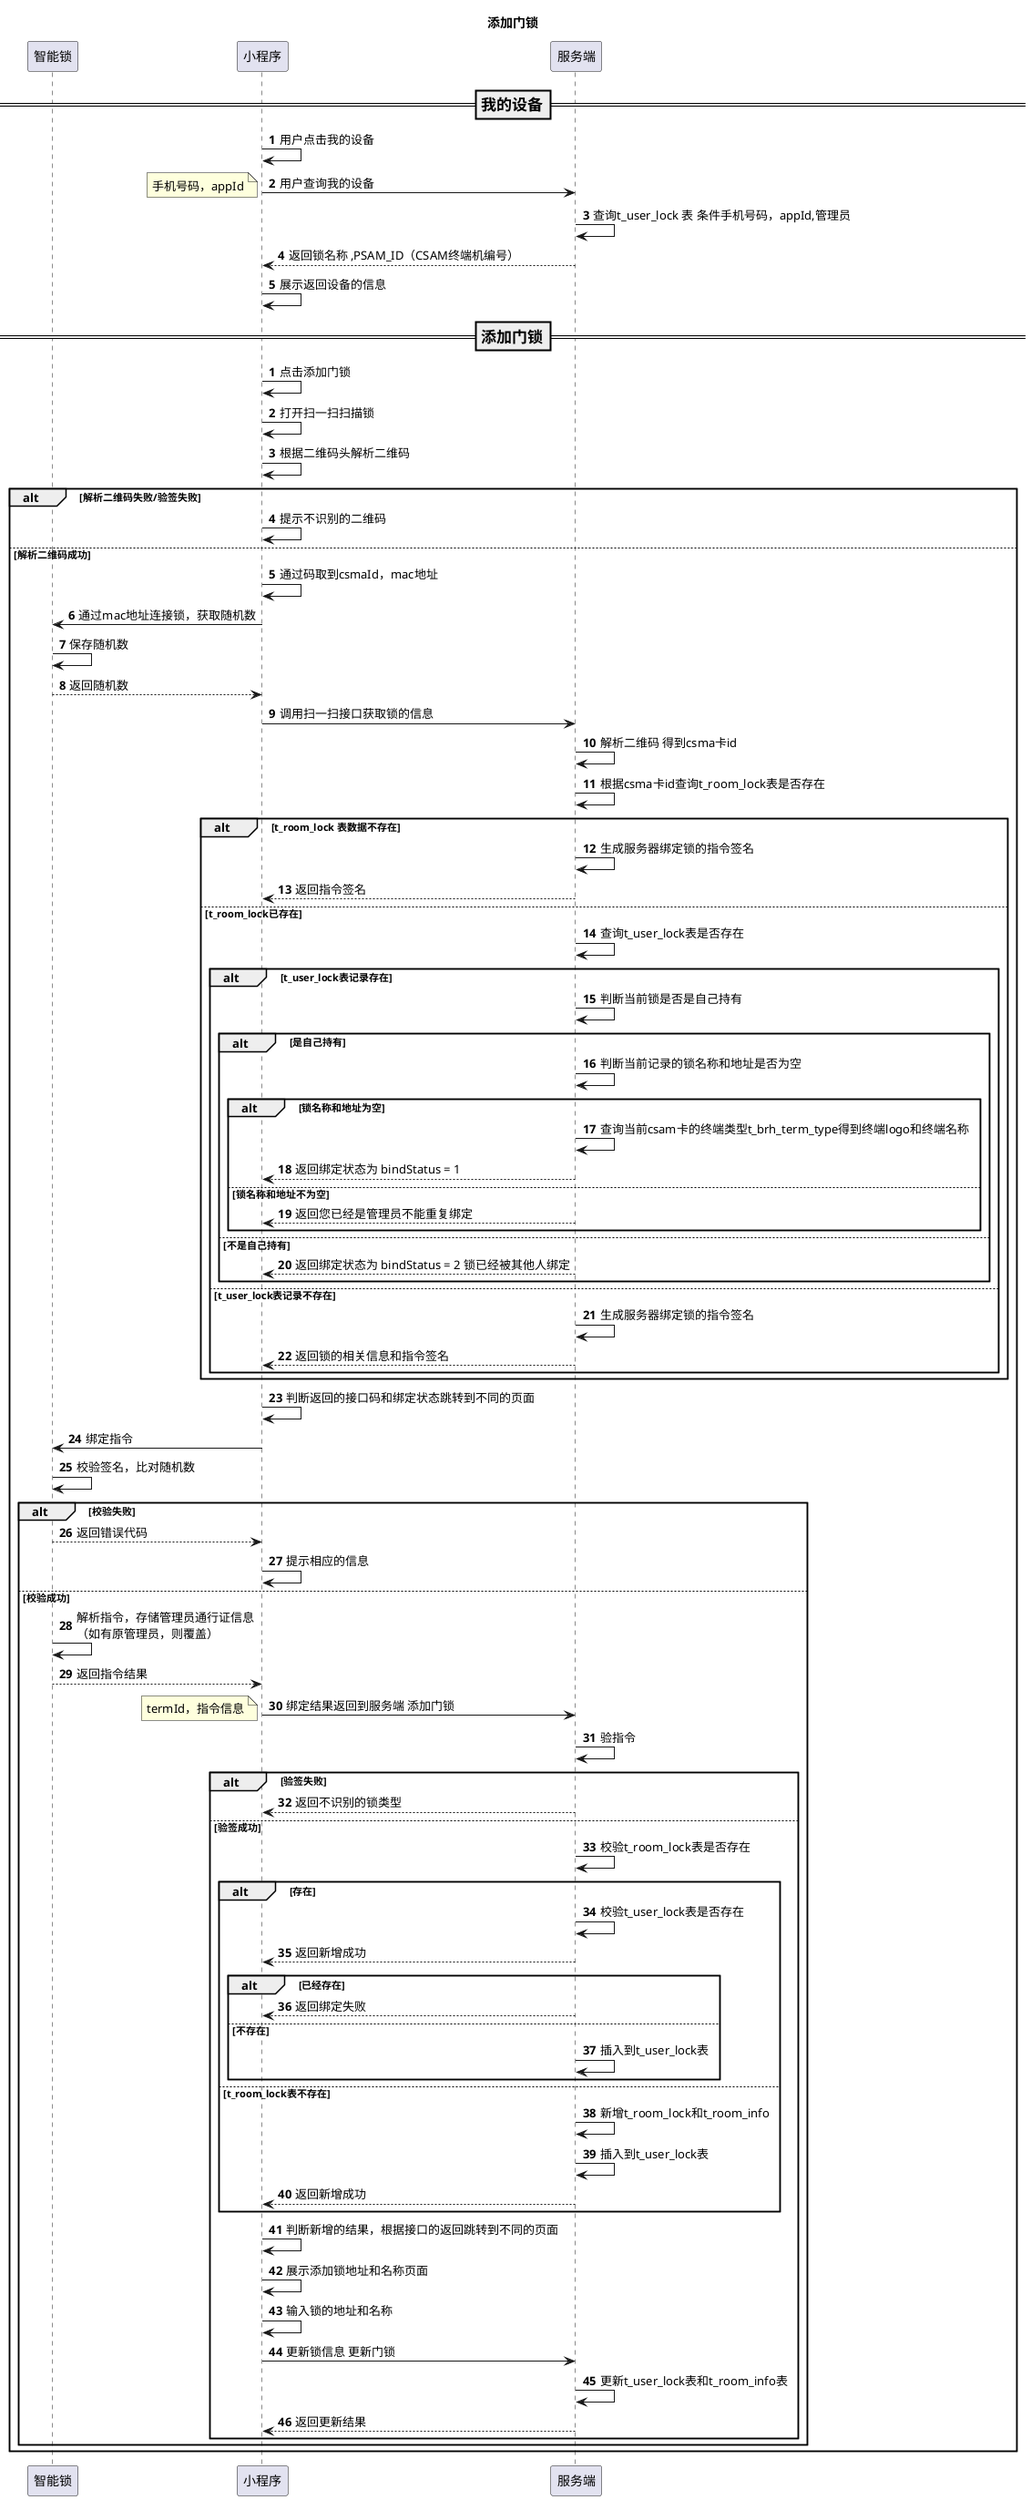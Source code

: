 
@startuml
title:添加门锁
autonumber
participant 智能锁
participant 小程序
participant 服务端

===我的设备==
小程序->小程序:用户点击我的设备
小程序->服务端:用户查询我的设备
note left:手机号码，appId
服务端->服务端:查询t_user_lock 表 条件手机号码，appId,管理员
服务端-->小程序:返回锁名称 ,PSAM_ID（CSAM终端机编号）
小程序->小程序:展示返回设备的信息

===添加门锁==
autonumber
小程序->小程序:点击添加门锁
小程序->小程序:打开扫一扫扫描锁
小程序->小程序:根据二维码头解析二维码
alt 解析二维码失败/验签失败
小程序->小程序:提示不识别的二维码
else 解析二维码成功
小程序->小程序:通过码取到csmaId，mac地址
小程序->智能锁: 通过mac地址连接锁，获取随机数
智能锁->智能锁: 保存随机数

小程序<--智能锁: 返回随机数


小程序->服务端:调用扫一扫接口获取锁的信息
服务端->服务端:解析二维码 得到csma卡id 
服务端->服务端:根据csma卡id查询t_room_lock表是否存在
alt t_room_lock 表数据不存在
服务端->服务端:生成服务器绑定锁的指令签名
服务端-->小程序:返回指令签名
else t_room_lock已存在
服务端->服务端:查询t_user_lock表是否存在
alt t_user_lock表记录存在
服务端->服务端:判断当前锁是否是自己持有
alt 是自己持有
服务端->服务端:判断当前记录的锁名称和地址是否为空
alt 锁名称和地址为空
服务端->服务端:查询当前csam卡的终端类型t_brh_term_type得到终端logo和终端名称
服务端-->小程序: 返回绑定状态为 bindStatus = 1
else 锁名称和地址不为空
服务端-->小程序: 返回您已经是管理员不能重复绑定
end
else 不是自己持有
服务端-->小程序: 返回绑定状态为 bindStatus = 2 锁已经被其他人绑定
end
else t_user_lock表记录不存在
服务端->服务端:生成服务器绑定锁的指令签名
服务端-->小程序:返回锁的相关信息和指令签名
end
end
小程序->小程序: 判断返回的接口码和绑定状态跳转到不同的页面
小程序->智能锁: 绑定指令
智能锁->智能锁: 校验签名，比对随机数
alt 校验失败
小程序<--智能锁: 返回错误代码
小程序->小程序:提示相应的信息
else 校验成功
智能锁->智能锁:解析指令，存储管理员通行证信息\n（如有原管理员，则覆盖）
智能锁-->小程序:返回指令结果
小程序->服务端:绑定结果返回到服务端 添加门锁
note left:termId，指令信息
服务端->服务端: 验指令
alt 验签失败
服务端-->小程序:返回不识别的锁类型
else 验签成功
服务端->服务端: 校验t_room_lock表是否存在
alt 存在
服务端->服务端:校验t_user_lock表是否存在
服务端-->小程序:返回新增成功
alt 已经存在
服务端-->小程序:返回绑定失败
else 不存在
服务端->服务端:插入到t_user_lock表
end
else t_room_lock表不存在
服务端->服务端:新增t_room_lock和t_room_info
服务端->服务端:插入到t_user_lock表
服务端-->小程序:返回新增成功
end
小程序->小程序: 判断新增的结果，根据接口的返回跳转到不同的页面
小程序->小程序: 展示添加锁地址和名称页面
小程序->小程序: 输入锁的地址和名称
小程序->服务端:更新锁信息 更新门锁
服务端->服务端: 更新t_user_lock表和t_room_info表
服务端-->小程序:返回更新结果
end
end
end


@enduml

